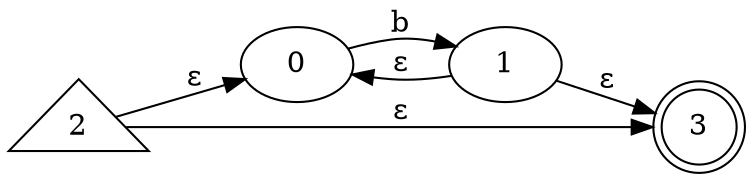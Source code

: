 digraph {
	graph [rankdir=LR]
	0
	1
	2 [shape=triangle]
	3 [shape=doublecircle]
	0 -> 1 [label=b]
	1 -> 0 [label="ε"]
	1 -> 3 [label="ε"]
	2 -> 0 [label="ε"]
	2 -> 3 [label="ε"]
}
